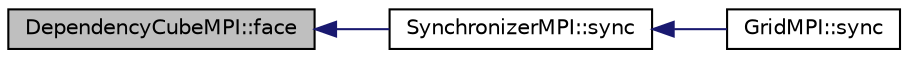 digraph "DependencyCubeMPI::face"
{
  edge [fontname="Helvetica",fontsize="10",labelfontname="Helvetica",labelfontsize="10"];
  node [fontname="Helvetica",fontsize="10",shape=record];
  rankdir="LR";
  Node1 [label="DependencyCubeMPI::face",height=0.2,width=0.4,color="black", fillcolor="grey75", style="filled", fontcolor="black"];
  Node1 -> Node2 [dir="back",color="midnightblue",fontsize="10",style="solid"];
  Node2 [label="SynchronizerMPI::sync",height=0.2,width=0.4,color="black", fillcolor="white", style="filled",URL="$class_synchronizer_m_p_i.html#a34c0550eac39387ac5e1d826aab3300e"];
  Node2 -> Node3 [dir="back",color="midnightblue",fontsize="10",style="solid"];
  Node3 [label="GridMPI::sync",height=0.2,width=0.4,color="black", fillcolor="white", style="filled",URL="$class_grid_m_p_i.html#adbd8d6fb9ec2dd16e9a8317fa573d000"];
}
